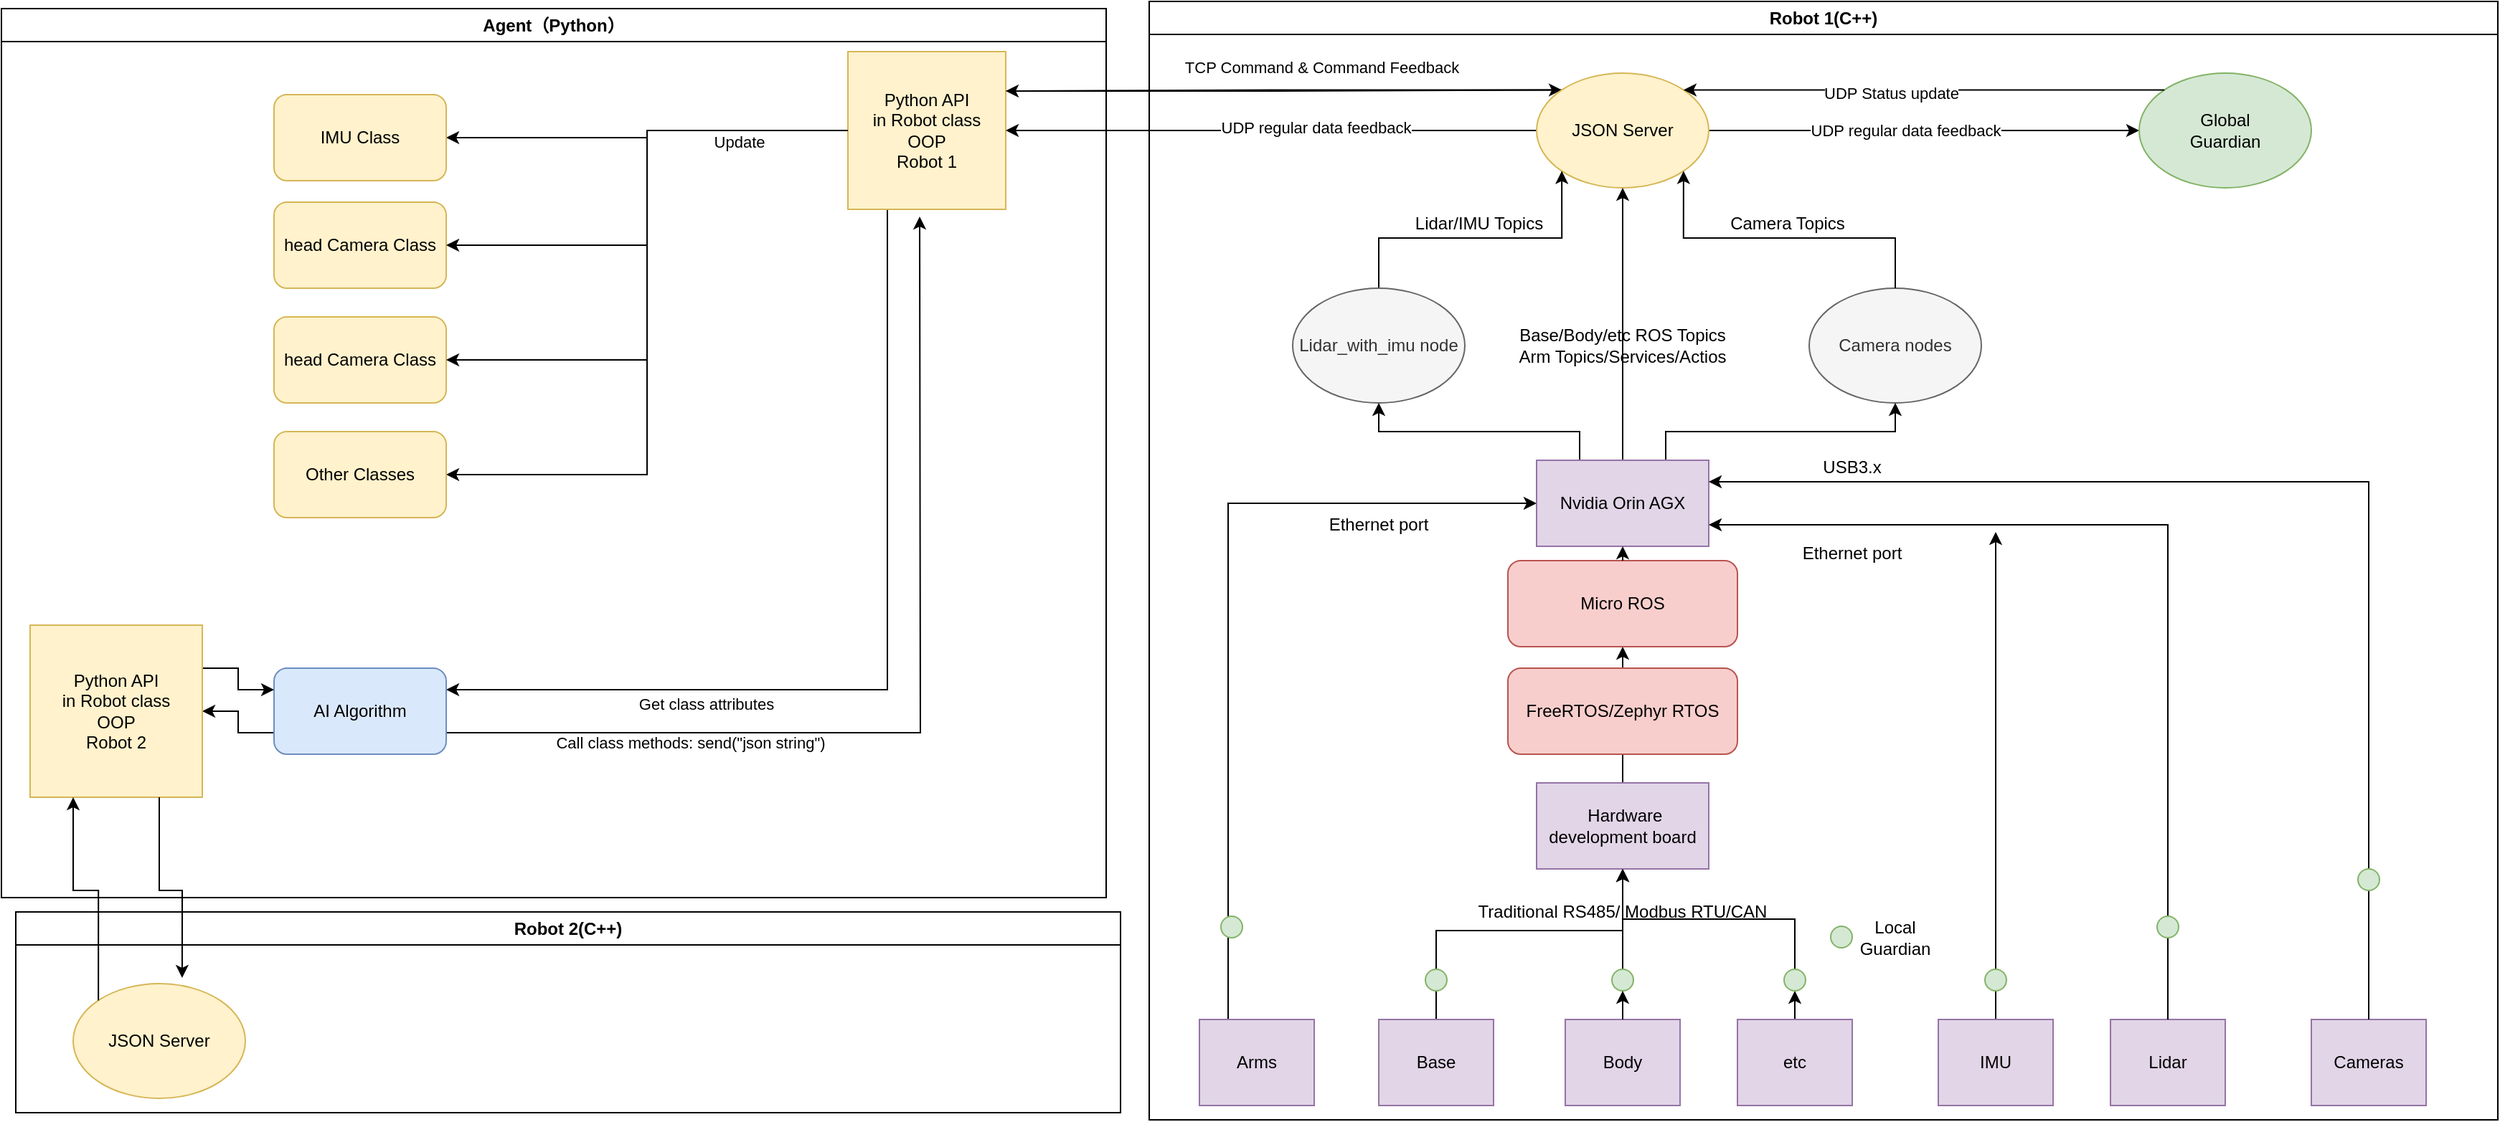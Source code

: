 <mxfile version="21.7.4" type="github">
  <diagram name="Page-1" id="6133507b-19e7-1e82-6fc7-422aa6c4b21f">
    <mxGraphModel dx="2922" dy="1655" grid="1" gridSize="10" guides="1" tooltips="1" connect="1" arrows="1" fold="1" page="1" pageScale="1" pageWidth="1100" pageHeight="850" background="none" math="0" shadow="0">
      <root>
        <mxCell id="0" />
        <mxCell id="1" parent="0" />
        <mxCell id="nkMze_1QWDO6SpZ_WK-j-66" style="edgeStyle=orthogonalEdgeStyle;rounded=0;orthogonalLoop=1;jettySize=auto;html=1;exitX=1;exitY=0.25;exitDx=0;exitDy=0;entryX=0;entryY=0;entryDx=0;entryDy=0;" edge="1" parent="1" source="nkMze_1QWDO6SpZ_WK-j-53" target="nkMze_1QWDO6SpZ_WK-j-36">
          <mxGeometry relative="1" as="geometry" />
        </mxCell>
        <mxCell id="nkMze_1QWDO6SpZ_WK-j-88" value="TCP Command &amp;amp; Command Feedback" style="edgeLabel;html=1;align=center;verticalAlign=middle;resizable=0;points=[];" vertex="1" connectable="0" parent="nkMze_1QWDO6SpZ_WK-j-66">
          <mxGeometry x="-0.063" y="1" relative="1" as="geometry">
            <mxPoint x="38" y="-16" as="offset" />
          </mxGeometry>
        </mxCell>
        <mxCell id="nkMze_1QWDO6SpZ_WK-j-91" style="edgeStyle=orthogonalEdgeStyle;rounded=0;orthogonalLoop=1;jettySize=auto;html=1;exitX=0;exitY=0.5;exitDx=0;exitDy=0;entryX=1;entryY=0.5;entryDx=0;entryDy=0;" edge="1" parent="1" source="nkMze_1QWDO6SpZ_WK-j-53" target="nkMze_1QWDO6SpZ_WK-j-79">
          <mxGeometry relative="1" as="geometry" />
        </mxCell>
        <mxCell id="nkMze_1QWDO6SpZ_WK-j-92" value="Update" style="edgeLabel;html=1;align=center;verticalAlign=middle;resizable=0;points=[];" vertex="1" connectable="0" parent="nkMze_1QWDO6SpZ_WK-j-91">
          <mxGeometry x="-0.163" y="3" relative="1" as="geometry">
            <mxPoint x="43" y="5" as="offset" />
          </mxGeometry>
        </mxCell>
        <mxCell id="nkMze_1QWDO6SpZ_WK-j-98" style="edgeStyle=orthogonalEdgeStyle;rounded=0;orthogonalLoop=1;jettySize=auto;html=1;exitX=0;exitY=0.5;exitDx=0;exitDy=0;entryX=1;entryY=0.5;entryDx=0;entryDy=0;" edge="1" parent="1" source="nkMze_1QWDO6SpZ_WK-j-53" target="nkMze_1QWDO6SpZ_WK-j-97">
          <mxGeometry relative="1" as="geometry" />
        </mxCell>
        <mxCell id="nkMze_1QWDO6SpZ_WK-j-104" style="edgeStyle=orthogonalEdgeStyle;rounded=0;orthogonalLoop=1;jettySize=auto;html=1;exitX=0.25;exitY=1;exitDx=0;exitDy=0;entryX=1;entryY=0.25;entryDx=0;entryDy=0;" edge="1" parent="1" source="nkMze_1QWDO6SpZ_WK-j-53" target="nkMze_1QWDO6SpZ_WK-j-101">
          <mxGeometry relative="1" as="geometry" />
        </mxCell>
        <mxCell id="nkMze_1QWDO6SpZ_WK-j-105" value="Get class attributes" style="edgeLabel;html=1;align=center;verticalAlign=middle;resizable=0;points=[];" vertex="1" connectable="0" parent="nkMze_1QWDO6SpZ_WK-j-104">
          <mxGeometry x="-0.115" y="-1" relative="1" as="geometry">
            <mxPoint x="-126" y="60" as="offset" />
          </mxGeometry>
        </mxCell>
        <mxCell id="nkMze_1QWDO6SpZ_WK-j-53" value="Python API&lt;br&gt;in Robot class&lt;br&gt;OOP&lt;br&gt;Robot 1" style="whiteSpace=wrap;html=1;aspect=fixed;fillColor=#fff2cc;strokeColor=#d6b656;" vertex="1" parent="1">
          <mxGeometry x="-100" y="70" width="110" height="110" as="geometry" />
        </mxCell>
        <mxCell id="nkMze_1QWDO6SpZ_WK-j-29" style="edgeStyle=orthogonalEdgeStyle;rounded=0;orthogonalLoop=1;jettySize=auto;html=1;exitX=0.5;exitY=0;exitDx=0;exitDy=0;swimlaneLine=1;" edge="1" parent="1" source="nkMze_1QWDO6SpZ_WK-j-112">
          <mxGeometry relative="1" as="geometry">
            <mxPoint x="700" y="745" as="sourcePoint" />
            <mxPoint x="700" y="405" as="targetPoint" />
          </mxGeometry>
        </mxCell>
        <mxCell id="nkMze_1QWDO6SpZ_WK-j-13" style="edgeStyle=orthogonalEdgeStyle;rounded=0;orthogonalLoop=1;jettySize=auto;html=1;exitX=0.5;exitY=0;exitDx=0;exitDy=0;swimlaneLine=1;" edge="1" parent="1" source="nkMze_1QWDO6SpZ_WK-j-9">
          <mxGeometry relative="1" as="geometry">
            <mxPoint x="440" y="525" as="targetPoint" />
          </mxGeometry>
        </mxCell>
        <mxCell id="nkMze_1QWDO6SpZ_WK-j-7" style="edgeStyle=orthogonalEdgeStyle;rounded=0;orthogonalLoop=1;jettySize=auto;html=1;exitX=0.5;exitY=0;exitDx=0;exitDy=0;entryX=0.5;entryY=1;entryDx=0;entryDy=0;swimlaneLine=1;" edge="1" parent="1" target="nkMze_1QWDO6SpZ_WK-j-9">
          <mxGeometry relative="1" as="geometry">
            <mxPoint x="310" y="625" as="targetPoint" />
            <mxPoint x="310" y="750" as="sourcePoint" />
            <Array as="points">
              <mxPoint x="310" y="683" />
              <mxPoint x="440" y="683" />
            </Array>
          </mxGeometry>
        </mxCell>
        <mxCell id="nkMze_1QWDO6SpZ_WK-j-12" value="Traditional RS485/ Modbus RTU/CAN" style="text;html=1;strokeColor=none;fillColor=none;align=center;verticalAlign=middle;whiteSpace=wrap;rounded=0;swimlaneLine=1;" vertex="1" parent="1">
          <mxGeometry x="325" y="655" width="230" height="30" as="geometry" />
        </mxCell>
        <mxCell id="nkMze_1QWDO6SpZ_WK-j-33" value="Ethernet port" style="text;html=1;strokeColor=none;fillColor=none;align=center;verticalAlign=middle;whiteSpace=wrap;rounded=0;swimlaneLine=1;" vertex="1" parent="1">
          <mxGeometry x="555" y="405" width="90" height="30" as="geometry" />
        </mxCell>
        <mxCell id="nkMze_1QWDO6SpZ_WK-j-35" value="Camera nodes" style="ellipse;whiteSpace=wrap;html=1;swimlaneLine=1;fillColor=#f5f5f5;fontColor=#333333;strokeColor=#666666;" vertex="1" parent="1">
          <mxGeometry x="570" y="235" width="120" height="80" as="geometry" />
        </mxCell>
        <mxCell id="nkMze_1QWDO6SpZ_WK-j-43" style="edgeStyle=orthogonalEdgeStyle;rounded=0;orthogonalLoop=1;jettySize=auto;html=1;exitX=0.75;exitY=0;exitDx=0;exitDy=0;entryX=0.5;entryY=1;entryDx=0;entryDy=0;swimlaneLine=1;" edge="1" parent="1" source="nkMze_1QWDO6SpZ_WK-j-19" target="nkMze_1QWDO6SpZ_WK-j-35">
          <mxGeometry relative="1" as="geometry" />
        </mxCell>
        <mxCell id="nkMze_1QWDO6SpZ_WK-j-62" style="edgeStyle=orthogonalEdgeStyle;rounded=0;orthogonalLoop=1;jettySize=auto;html=1;exitX=0;exitY=0.5;exitDx=0;exitDy=0;entryX=1;entryY=0.5;entryDx=0;entryDy=0;" edge="1" parent="1" source="nkMze_1QWDO6SpZ_WK-j-36" target="nkMze_1QWDO6SpZ_WK-j-53">
          <mxGeometry relative="1" as="geometry" />
        </mxCell>
        <mxCell id="nkMze_1QWDO6SpZ_WK-j-63" value="UDP regular data feedback" style="edgeLabel;html=1;align=center;verticalAlign=middle;resizable=0;points=[];" vertex="1" connectable="0" parent="nkMze_1QWDO6SpZ_WK-j-62">
          <mxGeometry x="-0.168" y="-2" relative="1" as="geometry">
            <mxPoint as="offset" />
          </mxGeometry>
        </mxCell>
        <mxCell id="nkMze_1QWDO6SpZ_WK-j-77" style="edgeStyle=orthogonalEdgeStyle;rounded=0;orthogonalLoop=1;jettySize=auto;html=1;exitX=1;exitY=0.5;exitDx=0;exitDy=0;entryX=0;entryY=0.5;entryDx=0;entryDy=0;" edge="1" parent="1" source="nkMze_1QWDO6SpZ_WK-j-36" target="nkMze_1QWDO6SpZ_WK-j-68">
          <mxGeometry relative="1" as="geometry" />
        </mxCell>
        <mxCell id="nkMze_1QWDO6SpZ_WK-j-90" value="UDP regular data feedback" style="edgeLabel;html=1;align=center;verticalAlign=middle;resizable=0;points=[];" vertex="1" connectable="0" parent="nkMze_1QWDO6SpZ_WK-j-77">
          <mxGeometry x="-0.087" relative="1" as="geometry">
            <mxPoint as="offset" />
          </mxGeometry>
        </mxCell>
        <mxCell id="nkMze_1QWDO6SpZ_WK-j-89" style="edgeStyle=orthogonalEdgeStyle;rounded=0;orthogonalLoop=1;jettySize=auto;html=1;exitX=0;exitY=0;exitDx=0;exitDy=0;entryX=1;entryY=0.25;entryDx=0;entryDy=0;" edge="1" parent="1" source="nkMze_1QWDO6SpZ_WK-j-36" target="nkMze_1QWDO6SpZ_WK-j-53">
          <mxGeometry relative="1" as="geometry" />
        </mxCell>
        <mxCell id="nkMze_1QWDO6SpZ_WK-j-36" value="JSON Server" style="ellipse;whiteSpace=wrap;html=1;swimlaneLine=1;fillColor=#fff2cc;strokeColor=#d6b656;" vertex="1" parent="1">
          <mxGeometry x="380" y="85" width="120" height="80" as="geometry" />
        </mxCell>
        <mxCell id="nkMze_1QWDO6SpZ_WK-j-37" style="edgeStyle=orthogonalEdgeStyle;rounded=0;orthogonalLoop=1;jettySize=auto;html=1;exitX=0.5;exitY=0;exitDx=0;exitDy=0;entryX=0.5;entryY=1;entryDx=0;entryDy=0;swimlaneLine=1;" edge="1" parent="1" source="nkMze_1QWDO6SpZ_WK-j-19" target="nkMze_1QWDO6SpZ_WK-j-36">
          <mxGeometry relative="1" as="geometry">
            <mxPoint x="440" y="285" as="targetPoint" />
          </mxGeometry>
        </mxCell>
        <mxCell id="nkMze_1QWDO6SpZ_WK-j-49" style="edgeStyle=orthogonalEdgeStyle;rounded=0;orthogonalLoop=1;jettySize=auto;html=1;exitX=0.5;exitY=0;exitDx=0;exitDy=0;entryX=1;entryY=1;entryDx=0;entryDy=0;swimlaneLine=1;" edge="1" parent="1" source="nkMze_1QWDO6SpZ_WK-j-35" target="nkMze_1QWDO6SpZ_WK-j-36">
          <mxGeometry relative="1" as="geometry" />
        </mxCell>
        <mxCell id="nkMze_1QWDO6SpZ_WK-j-42" value="USB3.x" style="text;html=1;strokeColor=none;fillColor=none;align=center;verticalAlign=middle;whiteSpace=wrap;rounded=0;swimlaneLine=1;" vertex="1" parent="1">
          <mxGeometry x="555" y="345" width="90" height="30" as="geometry" />
        </mxCell>
        <mxCell id="nkMze_1QWDO6SpZ_WK-j-47" style="edgeStyle=orthogonalEdgeStyle;rounded=0;orthogonalLoop=1;jettySize=auto;html=1;exitX=0.5;exitY=0;exitDx=0;exitDy=0;entryX=0;entryY=1;entryDx=0;entryDy=0;swimlaneLine=1;" edge="1" parent="1" source="nkMze_1QWDO6SpZ_WK-j-45" target="nkMze_1QWDO6SpZ_WK-j-36">
          <mxGeometry relative="1" as="geometry" />
        </mxCell>
        <mxCell id="nkMze_1QWDO6SpZ_WK-j-45" value="Lidar_with_imu node" style="ellipse;whiteSpace=wrap;html=1;swimlaneLine=1;fillColor=#f5f5f5;fontColor=#333333;strokeColor=#666666;" vertex="1" parent="1">
          <mxGeometry x="210" y="235" width="120" height="80" as="geometry" />
        </mxCell>
        <mxCell id="nkMze_1QWDO6SpZ_WK-j-46" style="edgeStyle=orthogonalEdgeStyle;rounded=0;orthogonalLoop=1;jettySize=auto;html=1;exitX=0.25;exitY=0;exitDx=0;exitDy=0;entryX=0.5;entryY=1;entryDx=0;entryDy=0;swimlaneLine=1;" edge="1" parent="1" source="nkMze_1QWDO6SpZ_WK-j-19" target="nkMze_1QWDO6SpZ_WK-j-45">
          <mxGeometry relative="1" as="geometry" />
        </mxCell>
        <mxCell id="nkMze_1QWDO6SpZ_WK-j-48" value="Lidar/IMU Topics" style="text;html=1;strokeColor=none;fillColor=none;align=center;verticalAlign=middle;whiteSpace=wrap;rounded=0;swimlaneLine=1;" vertex="1" parent="1">
          <mxGeometry x="250" y="175" width="180" height="30" as="geometry" />
        </mxCell>
        <mxCell id="nkMze_1QWDO6SpZ_WK-j-50" value="Camera Topics" style="text;html=1;strokeColor=none;fillColor=none;align=center;verticalAlign=middle;whiteSpace=wrap;rounded=0;swimlaneLine=1;" vertex="1" parent="1">
          <mxGeometry x="465" y="175" width="180" height="30" as="geometry" />
        </mxCell>
        <mxCell id="nkMze_1QWDO6SpZ_WK-j-55" value="Robot 1(C++)" style="swimlane;whiteSpace=wrap;html=1;swimlaneLine=1;" vertex="1" parent="1">
          <mxGeometry x="110" y="35" width="940" height="780" as="geometry">
            <mxRectangle width="110" height="30" as="alternateBounds" />
          </mxGeometry>
        </mxCell>
        <mxCell id="nkMze_1QWDO6SpZ_WK-j-61" value="Ethernet port" style="text;html=1;strokeColor=none;fillColor=none;align=center;verticalAlign=middle;whiteSpace=wrap;rounded=0;swimlaneLine=1;" vertex="1" parent="nkMze_1QWDO6SpZ_WK-j-55">
          <mxGeometry x="115" y="350" width="90" height="30" as="geometry" />
        </mxCell>
        <mxCell id="nkMze_1QWDO6SpZ_WK-j-24" value="Base/Body/etc ROS Topics&lt;br&gt;Arm Topics/Services/Actios" style="text;html=1;strokeColor=none;fillColor=none;align=center;verticalAlign=middle;whiteSpace=wrap;rounded=0;swimlaneLine=1;" vertex="1" parent="nkMze_1QWDO6SpZ_WK-j-55">
          <mxGeometry x="240" y="225" width="180" height="30" as="geometry" />
        </mxCell>
        <mxCell id="nkMze_1QWDO6SpZ_WK-j-68" value="Global&lt;br&gt;Guardian" style="ellipse;whiteSpace=wrap;html=1;swimlaneLine=1;fillColor=#d5e8d4;strokeColor=#82b366;" vertex="1" parent="nkMze_1QWDO6SpZ_WK-j-55">
          <mxGeometry x="690" y="50" width="120" height="80" as="geometry" />
        </mxCell>
        <mxCell id="nkMze_1QWDO6SpZ_WK-j-156" style="edgeStyle=orthogonalEdgeStyle;rounded=0;orthogonalLoop=1;jettySize=auto;html=1;exitX=0.25;exitY=0;exitDx=0;exitDy=0;entryX=0;entryY=0.5;entryDx=0;entryDy=0;" edge="1" parent="nkMze_1QWDO6SpZ_WK-j-55" source="nkMze_1QWDO6SpZ_WK-j-108" target="nkMze_1QWDO6SpZ_WK-j-19">
          <mxGeometry relative="1" as="geometry" />
        </mxCell>
        <mxCell id="nkMze_1QWDO6SpZ_WK-j-108" value="Arms" style="rounded=0;whiteSpace=wrap;html=1;fillColor=#e1d5e7;strokeColor=#9673a6;" vertex="1" parent="nkMze_1QWDO6SpZ_WK-j-55">
          <mxGeometry x="35" y="710" width="80" height="60" as="geometry" />
        </mxCell>
        <mxCell id="nkMze_1QWDO6SpZ_WK-j-109" value="Base" style="rounded=0;whiteSpace=wrap;html=1;fillColor=#e1d5e7;strokeColor=#9673a6;" vertex="1" parent="nkMze_1QWDO6SpZ_WK-j-55">
          <mxGeometry x="160" y="710" width="80" height="60" as="geometry" />
        </mxCell>
        <mxCell id="nkMze_1QWDO6SpZ_WK-j-110" value="Body" style="rounded=0;whiteSpace=wrap;html=1;fillColor=#e1d5e7;strokeColor=#9673a6;" vertex="1" parent="nkMze_1QWDO6SpZ_WK-j-55">
          <mxGeometry x="290" y="710" width="80" height="60" as="geometry" />
        </mxCell>
        <mxCell id="nkMze_1QWDO6SpZ_WK-j-140" style="edgeStyle=orthogonalEdgeStyle;rounded=0;orthogonalLoop=1;jettySize=auto;html=1;exitX=0.5;exitY=0;exitDx=0;exitDy=0;entryX=0.5;entryY=1;entryDx=0;entryDy=0;" edge="1" parent="nkMze_1QWDO6SpZ_WK-j-55" source="nkMze_1QWDO6SpZ_WK-j-111" target="nkMze_1QWDO6SpZ_WK-j-138">
          <mxGeometry relative="1" as="geometry" />
        </mxCell>
        <mxCell id="nkMze_1QWDO6SpZ_WK-j-111" value="etc" style="rounded=0;whiteSpace=wrap;html=1;fillColor=#e1d5e7;strokeColor=#9673a6;" vertex="1" parent="nkMze_1QWDO6SpZ_WK-j-55">
          <mxGeometry x="410" y="710" width="80" height="60" as="geometry" />
        </mxCell>
        <mxCell id="nkMze_1QWDO6SpZ_WK-j-112" value="IMU" style="rounded=0;whiteSpace=wrap;html=1;fillColor=#e1d5e7;strokeColor=#9673a6;" vertex="1" parent="nkMze_1QWDO6SpZ_WK-j-55">
          <mxGeometry x="550" y="710" width="80" height="60" as="geometry" />
        </mxCell>
        <mxCell id="nkMze_1QWDO6SpZ_WK-j-113" value="Lidar" style="rounded=0;whiteSpace=wrap;html=1;fillColor=#e1d5e7;strokeColor=#9673a6;" vertex="1" parent="nkMze_1QWDO6SpZ_WK-j-55">
          <mxGeometry x="670" y="710" width="80" height="60" as="geometry" />
        </mxCell>
        <mxCell id="nkMze_1QWDO6SpZ_WK-j-114" value="Cameras" style="rounded=0;whiteSpace=wrap;html=1;fillColor=#e1d5e7;strokeColor=#9673a6;" vertex="1" parent="nkMze_1QWDO6SpZ_WK-j-55">
          <mxGeometry x="810" y="710" width="80" height="60" as="geometry" />
        </mxCell>
        <mxCell id="nkMze_1QWDO6SpZ_WK-j-9" value="&amp;nbsp;Hardware development board" style="rounded=0;whiteSpace=wrap;html=1;swimlaneLine=1;fillColor=#e1d5e7;strokeColor=#9673a6;" vertex="1" parent="nkMze_1QWDO6SpZ_WK-j-55">
          <mxGeometry x="270" y="545" width="120" height="60" as="geometry" />
        </mxCell>
        <mxCell id="nkMze_1QWDO6SpZ_WK-j-10" style="edgeStyle=orthogonalEdgeStyle;rounded=0;orthogonalLoop=1;jettySize=auto;html=1;exitX=0.5;exitY=0;exitDx=0;exitDy=0;entryX=0.5;entryY=1;entryDx=0;entryDy=0;swimlaneLine=1;" edge="1" parent="nkMze_1QWDO6SpZ_WK-j-55" source="nkMze_1QWDO6SpZ_WK-j-135" target="nkMze_1QWDO6SpZ_WK-j-9">
          <mxGeometry relative="1" as="geometry">
            <mxPoint x="330" y="710" as="sourcePoint" />
          </mxGeometry>
        </mxCell>
        <mxCell id="nkMze_1QWDO6SpZ_WK-j-11" style="edgeStyle=orthogonalEdgeStyle;rounded=0;orthogonalLoop=1;jettySize=auto;html=1;exitX=0.5;exitY=0;exitDx=0;exitDy=0;entryX=0.5;entryY=1;entryDx=0;entryDy=0;swimlaneLine=1;" edge="1" parent="nkMze_1QWDO6SpZ_WK-j-55" source="nkMze_1QWDO6SpZ_WK-j-138" target="nkMze_1QWDO6SpZ_WK-j-9">
          <mxGeometry relative="1" as="geometry">
            <mxPoint x="460" y="710" as="sourcePoint" />
            <Array as="points" />
          </mxGeometry>
        </mxCell>
        <mxCell id="nkMze_1QWDO6SpZ_WK-j-116" style="edgeStyle=orthogonalEdgeStyle;rounded=0;orthogonalLoop=1;jettySize=auto;html=1;exitX=0.5;exitY=0;exitDx=0;exitDy=0;entryX=0.5;entryY=1;entryDx=0;entryDy=0;" edge="1" parent="nkMze_1QWDO6SpZ_WK-j-55" source="nkMze_1QWDO6SpZ_WK-j-14" target="nkMze_1QWDO6SpZ_WK-j-115">
          <mxGeometry relative="1" as="geometry" />
        </mxCell>
        <mxCell id="nkMze_1QWDO6SpZ_WK-j-14" value="FreeRTOS/Zephyr RTOS" style="rounded=1;whiteSpace=wrap;html=1;swimlaneLine=1;fillColor=#f8cecc;strokeColor=#b85450;" vertex="1" parent="nkMze_1QWDO6SpZ_WK-j-55">
          <mxGeometry x="250" y="465" width="160" height="60" as="geometry" />
        </mxCell>
        <mxCell id="nkMze_1QWDO6SpZ_WK-j-115" value="Micro ROS" style="rounded=1;whiteSpace=wrap;html=1;swimlaneLine=1;fillColor=#f8cecc;strokeColor=#b85450;" vertex="1" parent="nkMze_1QWDO6SpZ_WK-j-55">
          <mxGeometry x="250" y="390" width="160" height="60" as="geometry" />
        </mxCell>
        <mxCell id="nkMze_1QWDO6SpZ_WK-j-19" value="Nvidia Orin AGX" style="rounded=0;whiteSpace=wrap;html=1;swimlaneLine=1;fillColor=#e1d5e7;strokeColor=#9673a6;gradientColor=none;fillStyle=auto;" vertex="1" parent="nkMze_1QWDO6SpZ_WK-j-55">
          <mxGeometry x="270" y="320" width="120" height="60" as="geometry" />
        </mxCell>
        <mxCell id="nkMze_1QWDO6SpZ_WK-j-32" style="edgeStyle=orthogonalEdgeStyle;rounded=0;orthogonalLoop=1;jettySize=auto;html=1;exitX=0.5;exitY=0;exitDx=0;exitDy=0;entryX=1;entryY=0.75;entryDx=0;entryDy=0;swimlaneLine=1;" edge="1" parent="nkMze_1QWDO6SpZ_WK-j-55" source="nkMze_1QWDO6SpZ_WK-j-113" target="nkMze_1QWDO6SpZ_WK-j-19">
          <mxGeometry relative="1" as="geometry">
            <mxPoint x="720" y="710" as="sourcePoint" />
          </mxGeometry>
        </mxCell>
        <mxCell id="nkMze_1QWDO6SpZ_WK-j-39" style="edgeStyle=orthogonalEdgeStyle;rounded=0;orthogonalLoop=1;jettySize=auto;html=1;exitX=0.5;exitY=0;exitDx=0;exitDy=0;entryX=1;entryY=0.25;entryDx=0;entryDy=0;swimlaneLine=1;" edge="1" parent="nkMze_1QWDO6SpZ_WK-j-55" source="nkMze_1QWDO6SpZ_WK-j-114" target="nkMze_1QWDO6SpZ_WK-j-19">
          <mxGeometry relative="1" as="geometry">
            <mxPoint x="850" y="710" as="sourcePoint" />
          </mxGeometry>
        </mxCell>
        <mxCell id="nkMze_1QWDO6SpZ_WK-j-117" style="edgeStyle=orthogonalEdgeStyle;rounded=0;orthogonalLoop=1;jettySize=auto;html=1;exitX=0.5;exitY=0;exitDx=0;exitDy=0;entryX=0.5;entryY=1;entryDx=0;entryDy=0;" edge="1" parent="nkMze_1QWDO6SpZ_WK-j-55" source="nkMze_1QWDO6SpZ_WK-j-115" target="nkMze_1QWDO6SpZ_WK-j-19">
          <mxGeometry relative="1" as="geometry" />
        </mxCell>
        <mxCell id="nkMze_1QWDO6SpZ_WK-j-133" value="" style="ellipse;whiteSpace=wrap;html=1;aspect=fixed;fillColor=#d5e8d4;strokeColor=#82b366;" vertex="1" parent="nkMze_1QWDO6SpZ_WK-j-55">
          <mxGeometry x="192.5" y="675" width="15" height="15" as="geometry" />
        </mxCell>
        <mxCell id="nkMze_1QWDO6SpZ_WK-j-135" value="" style="ellipse;whiteSpace=wrap;html=1;aspect=fixed;fillColor=#d5e8d4;strokeColor=#82b366;" vertex="1" parent="nkMze_1QWDO6SpZ_WK-j-55">
          <mxGeometry x="322.5" y="675" width="15" height="15" as="geometry" />
        </mxCell>
        <mxCell id="nkMze_1QWDO6SpZ_WK-j-136" value="" style="edgeStyle=orthogonalEdgeStyle;rounded=0;orthogonalLoop=1;jettySize=auto;html=1;exitX=0.5;exitY=0;exitDx=0;exitDy=0;entryX=0.5;entryY=1;entryDx=0;entryDy=0;swimlaneLine=1;" edge="1" parent="nkMze_1QWDO6SpZ_WK-j-55" source="nkMze_1QWDO6SpZ_WK-j-110" target="nkMze_1QWDO6SpZ_WK-j-135">
          <mxGeometry relative="1" as="geometry">
            <mxPoint x="440" y="745" as="sourcePoint" />
            <mxPoint x="440" y="640" as="targetPoint" />
          </mxGeometry>
        </mxCell>
        <mxCell id="nkMze_1QWDO6SpZ_WK-j-138" value="" style="ellipse;whiteSpace=wrap;html=1;aspect=fixed;fillColor=#d5e8d4;strokeColor=#82b366;" vertex="1" parent="nkMze_1QWDO6SpZ_WK-j-55">
          <mxGeometry x="442.5" y="675" width="15" height="15" as="geometry" />
        </mxCell>
        <mxCell id="nkMze_1QWDO6SpZ_WK-j-141" value="" style="ellipse;whiteSpace=wrap;html=1;aspect=fixed;fillColor=#d5e8d4;strokeColor=#82b366;" vertex="1" parent="nkMze_1QWDO6SpZ_WK-j-55">
          <mxGeometry x="475" y="645" width="15" height="15" as="geometry" />
        </mxCell>
        <mxCell id="nkMze_1QWDO6SpZ_WK-j-142" value="Local&lt;br&gt;Guardian" style="text;html=1;strokeColor=none;fillColor=none;align=center;verticalAlign=middle;whiteSpace=wrap;rounded=0;" vertex="1" parent="nkMze_1QWDO6SpZ_WK-j-55">
          <mxGeometry x="490" y="638" width="60" height="30" as="geometry" />
        </mxCell>
        <mxCell id="nkMze_1QWDO6SpZ_WK-j-145" value="" style="ellipse;whiteSpace=wrap;html=1;aspect=fixed;fillColor=#d5e8d4;strokeColor=#82b366;" vertex="1" parent="nkMze_1QWDO6SpZ_WK-j-55">
          <mxGeometry x="582.5" y="675" width="15" height="15" as="geometry" />
        </mxCell>
        <mxCell id="nkMze_1QWDO6SpZ_WK-j-146" value="" style="ellipse;whiteSpace=wrap;html=1;aspect=fixed;fillColor=#d5e8d4;strokeColor=#82b366;" vertex="1" parent="nkMze_1QWDO6SpZ_WK-j-55">
          <mxGeometry x="702.5" y="638" width="15" height="15" as="geometry" />
        </mxCell>
        <mxCell id="nkMze_1QWDO6SpZ_WK-j-157" value="" style="ellipse;whiteSpace=wrap;html=1;aspect=fixed;fillColor=#d5e8d4;strokeColor=#82b366;" vertex="1" parent="nkMze_1QWDO6SpZ_WK-j-55">
          <mxGeometry x="50" y="638" width="15" height="15" as="geometry" />
        </mxCell>
        <mxCell id="nkMze_1QWDO6SpZ_WK-j-159" value="" style="ellipse;whiteSpace=wrap;html=1;aspect=fixed;fillColor=#d5e8d4;strokeColor=#82b366;" vertex="1" parent="nkMze_1QWDO6SpZ_WK-j-55">
          <mxGeometry x="842.5" y="605" width="15" height="15" as="geometry" />
        </mxCell>
        <mxCell id="nkMze_1QWDO6SpZ_WK-j-78" style="edgeStyle=orthogonalEdgeStyle;rounded=0;orthogonalLoop=1;jettySize=auto;html=1;exitX=0;exitY=0;exitDx=0;exitDy=0;entryX=1;entryY=0;entryDx=0;entryDy=0;" edge="1" parent="1" source="nkMze_1QWDO6SpZ_WK-j-68" target="nkMze_1QWDO6SpZ_WK-j-36">
          <mxGeometry relative="1" as="geometry" />
        </mxCell>
        <mxCell id="nkMze_1QWDO6SpZ_WK-j-86" value="UDP Status update" style="edgeLabel;html=1;align=center;verticalAlign=middle;resizable=0;points=[];" vertex="1" connectable="0" parent="nkMze_1QWDO6SpZ_WK-j-78">
          <mxGeometry x="0.137" y="2" relative="1" as="geometry">
            <mxPoint as="offset" />
          </mxGeometry>
        </mxCell>
        <mxCell id="nkMze_1QWDO6SpZ_WK-j-81" value="Agent（Python）" style="swimlane;whiteSpace=wrap;html=1;swimlaneLine=1;" vertex="1" parent="1">
          <mxGeometry x="-690" y="40" width="770" height="620" as="geometry">
            <mxRectangle width="110" height="30" as="alternateBounds" />
          </mxGeometry>
        </mxCell>
        <mxCell id="nkMze_1QWDO6SpZ_WK-j-87" value="head Camera Class" style="rounded=1;whiteSpace=wrap;html=1;fillColor=#fff2cc;strokeColor=#d6b656;" vertex="1" parent="nkMze_1QWDO6SpZ_WK-j-81">
          <mxGeometry x="190" y="135" width="120" height="60" as="geometry" />
        </mxCell>
        <mxCell id="nkMze_1QWDO6SpZ_WK-j-79" value="IMU Class" style="rounded=1;whiteSpace=wrap;html=1;fillColor=#fff2cc;strokeColor=#d6b656;" vertex="1" parent="nkMze_1QWDO6SpZ_WK-j-81">
          <mxGeometry x="190" y="60" width="120" height="60" as="geometry" />
        </mxCell>
        <mxCell id="nkMze_1QWDO6SpZ_WK-j-95" value="head Camera Class" style="rounded=1;whiteSpace=wrap;html=1;fillColor=#fff2cc;strokeColor=#d6b656;" vertex="1" parent="nkMze_1QWDO6SpZ_WK-j-81">
          <mxGeometry x="190" y="215" width="120" height="60" as="geometry" />
        </mxCell>
        <mxCell id="nkMze_1QWDO6SpZ_WK-j-97" value="Other Classes" style="rounded=1;whiteSpace=wrap;html=1;fillColor=#fff2cc;strokeColor=#d6b656;" vertex="1" parent="nkMze_1QWDO6SpZ_WK-j-81">
          <mxGeometry x="190" y="295" width="120" height="60" as="geometry" />
        </mxCell>
        <mxCell id="nkMze_1QWDO6SpZ_WK-j-102" style="edgeStyle=orthogonalEdgeStyle;rounded=0;orthogonalLoop=1;jettySize=auto;html=1;exitX=1;exitY=0.75;exitDx=0;exitDy=0;" edge="1" parent="nkMze_1QWDO6SpZ_WK-j-81" source="nkMze_1QWDO6SpZ_WK-j-101">
          <mxGeometry relative="1" as="geometry">
            <mxPoint x="640" y="145" as="targetPoint" />
          </mxGeometry>
        </mxCell>
        <mxCell id="nkMze_1QWDO6SpZ_WK-j-119" style="edgeStyle=orthogonalEdgeStyle;rounded=0;orthogonalLoop=1;jettySize=auto;html=1;exitX=0;exitY=0.75;exitDx=0;exitDy=0;" edge="1" parent="nkMze_1QWDO6SpZ_WK-j-81" source="nkMze_1QWDO6SpZ_WK-j-101" target="nkMze_1QWDO6SpZ_WK-j-118">
          <mxGeometry relative="1" as="geometry" />
        </mxCell>
        <mxCell id="nkMze_1QWDO6SpZ_WK-j-101" value="AI Algorithm" style="rounded=1;whiteSpace=wrap;html=1;fillColor=#dae8fc;strokeColor=#6c8ebf;" vertex="1" parent="nkMze_1QWDO6SpZ_WK-j-81">
          <mxGeometry x="190" y="460" width="120" height="60" as="geometry" />
        </mxCell>
        <mxCell id="nkMze_1QWDO6SpZ_WK-j-106" value="Call class methods: send(&quot;json string&quot;)" style="edgeLabel;html=1;align=center;verticalAlign=middle;resizable=0;points=[];" vertex="1" connectable="0" parent="nkMze_1QWDO6SpZ_WK-j-81">
          <mxGeometry x="480" y="515" as="geometry">
            <mxPoint y="-3" as="offset" />
          </mxGeometry>
        </mxCell>
        <mxCell id="nkMze_1QWDO6SpZ_WK-j-161" style="edgeStyle=orthogonalEdgeStyle;rounded=0;orthogonalLoop=1;jettySize=auto;html=1;exitX=1;exitY=0.25;exitDx=0;exitDy=0;entryX=0;entryY=0.25;entryDx=0;entryDy=0;" edge="1" parent="nkMze_1QWDO6SpZ_WK-j-81" source="nkMze_1QWDO6SpZ_WK-j-118" target="nkMze_1QWDO6SpZ_WK-j-101">
          <mxGeometry relative="1" as="geometry" />
        </mxCell>
        <mxCell id="nkMze_1QWDO6SpZ_WK-j-118" value="Python API&lt;br&gt;in Robot class&lt;br&gt;OOP&lt;br&gt;Robot 2" style="whiteSpace=wrap;html=1;aspect=fixed;fillColor=#fff2cc;strokeColor=#d6b656;" vertex="1" parent="nkMze_1QWDO6SpZ_WK-j-81">
          <mxGeometry x="20" y="430" width="120" height="120" as="geometry" />
        </mxCell>
        <mxCell id="nkMze_1QWDO6SpZ_WK-j-96" style="edgeStyle=orthogonalEdgeStyle;rounded=0;orthogonalLoop=1;jettySize=auto;html=1;exitX=0;exitY=0.5;exitDx=0;exitDy=0;entryX=1;entryY=0.5;entryDx=0;entryDy=0;" edge="1" parent="1" source="nkMze_1QWDO6SpZ_WK-j-53" target="nkMze_1QWDO6SpZ_WK-j-95">
          <mxGeometry relative="1" as="geometry">
            <mxPoint x="-210" y="140" as="sourcePoint" />
          </mxGeometry>
        </mxCell>
        <mxCell id="nkMze_1QWDO6SpZ_WK-j-93" style="edgeStyle=orthogonalEdgeStyle;rounded=0;orthogonalLoop=1;jettySize=auto;html=1;entryX=1;entryY=0.5;entryDx=0;entryDy=0;exitX=0;exitY=0.5;exitDx=0;exitDy=0;" edge="1" parent="1" source="nkMze_1QWDO6SpZ_WK-j-53" target="nkMze_1QWDO6SpZ_WK-j-87">
          <mxGeometry relative="1" as="geometry">
            <mxPoint x="-210" y="131" as="sourcePoint" />
          </mxGeometry>
        </mxCell>
        <mxCell id="nkMze_1QWDO6SpZ_WK-j-124" value="Robot 2(C++)" style="swimlane;whiteSpace=wrap;html=1;" vertex="1" parent="1">
          <mxGeometry x="-680" y="670" width="770" height="140" as="geometry" />
        </mxCell>
        <mxCell id="nkMze_1QWDO6SpZ_WK-j-126" value="JSON Server" style="ellipse;whiteSpace=wrap;html=1;fillColor=#fff2cc;strokeColor=#d6b656;" vertex="1" parent="nkMze_1QWDO6SpZ_WK-j-124">
          <mxGeometry x="40" y="50" width="120" height="80" as="geometry" />
        </mxCell>
        <mxCell id="nkMze_1QWDO6SpZ_WK-j-129" style="edgeStyle=orthogonalEdgeStyle;rounded=0;orthogonalLoop=1;jettySize=auto;html=1;exitX=0;exitY=0;exitDx=0;exitDy=0;entryX=0.25;entryY=1;entryDx=0;entryDy=0;" edge="1" parent="1" source="nkMze_1QWDO6SpZ_WK-j-126" target="nkMze_1QWDO6SpZ_WK-j-118">
          <mxGeometry relative="1" as="geometry" />
        </mxCell>
        <mxCell id="nkMze_1QWDO6SpZ_WK-j-131" style="edgeStyle=orthogonalEdgeStyle;rounded=0;orthogonalLoop=1;jettySize=auto;html=1;exitX=0.75;exitY=1;exitDx=0;exitDy=0;entryX=0.633;entryY=-0.05;entryDx=0;entryDy=0;entryPerimeter=0;" edge="1" parent="1" source="nkMze_1QWDO6SpZ_WK-j-118" target="nkMze_1QWDO6SpZ_WK-j-126">
          <mxGeometry relative="1" as="geometry" />
        </mxCell>
      </root>
    </mxGraphModel>
  </diagram>
</mxfile>
